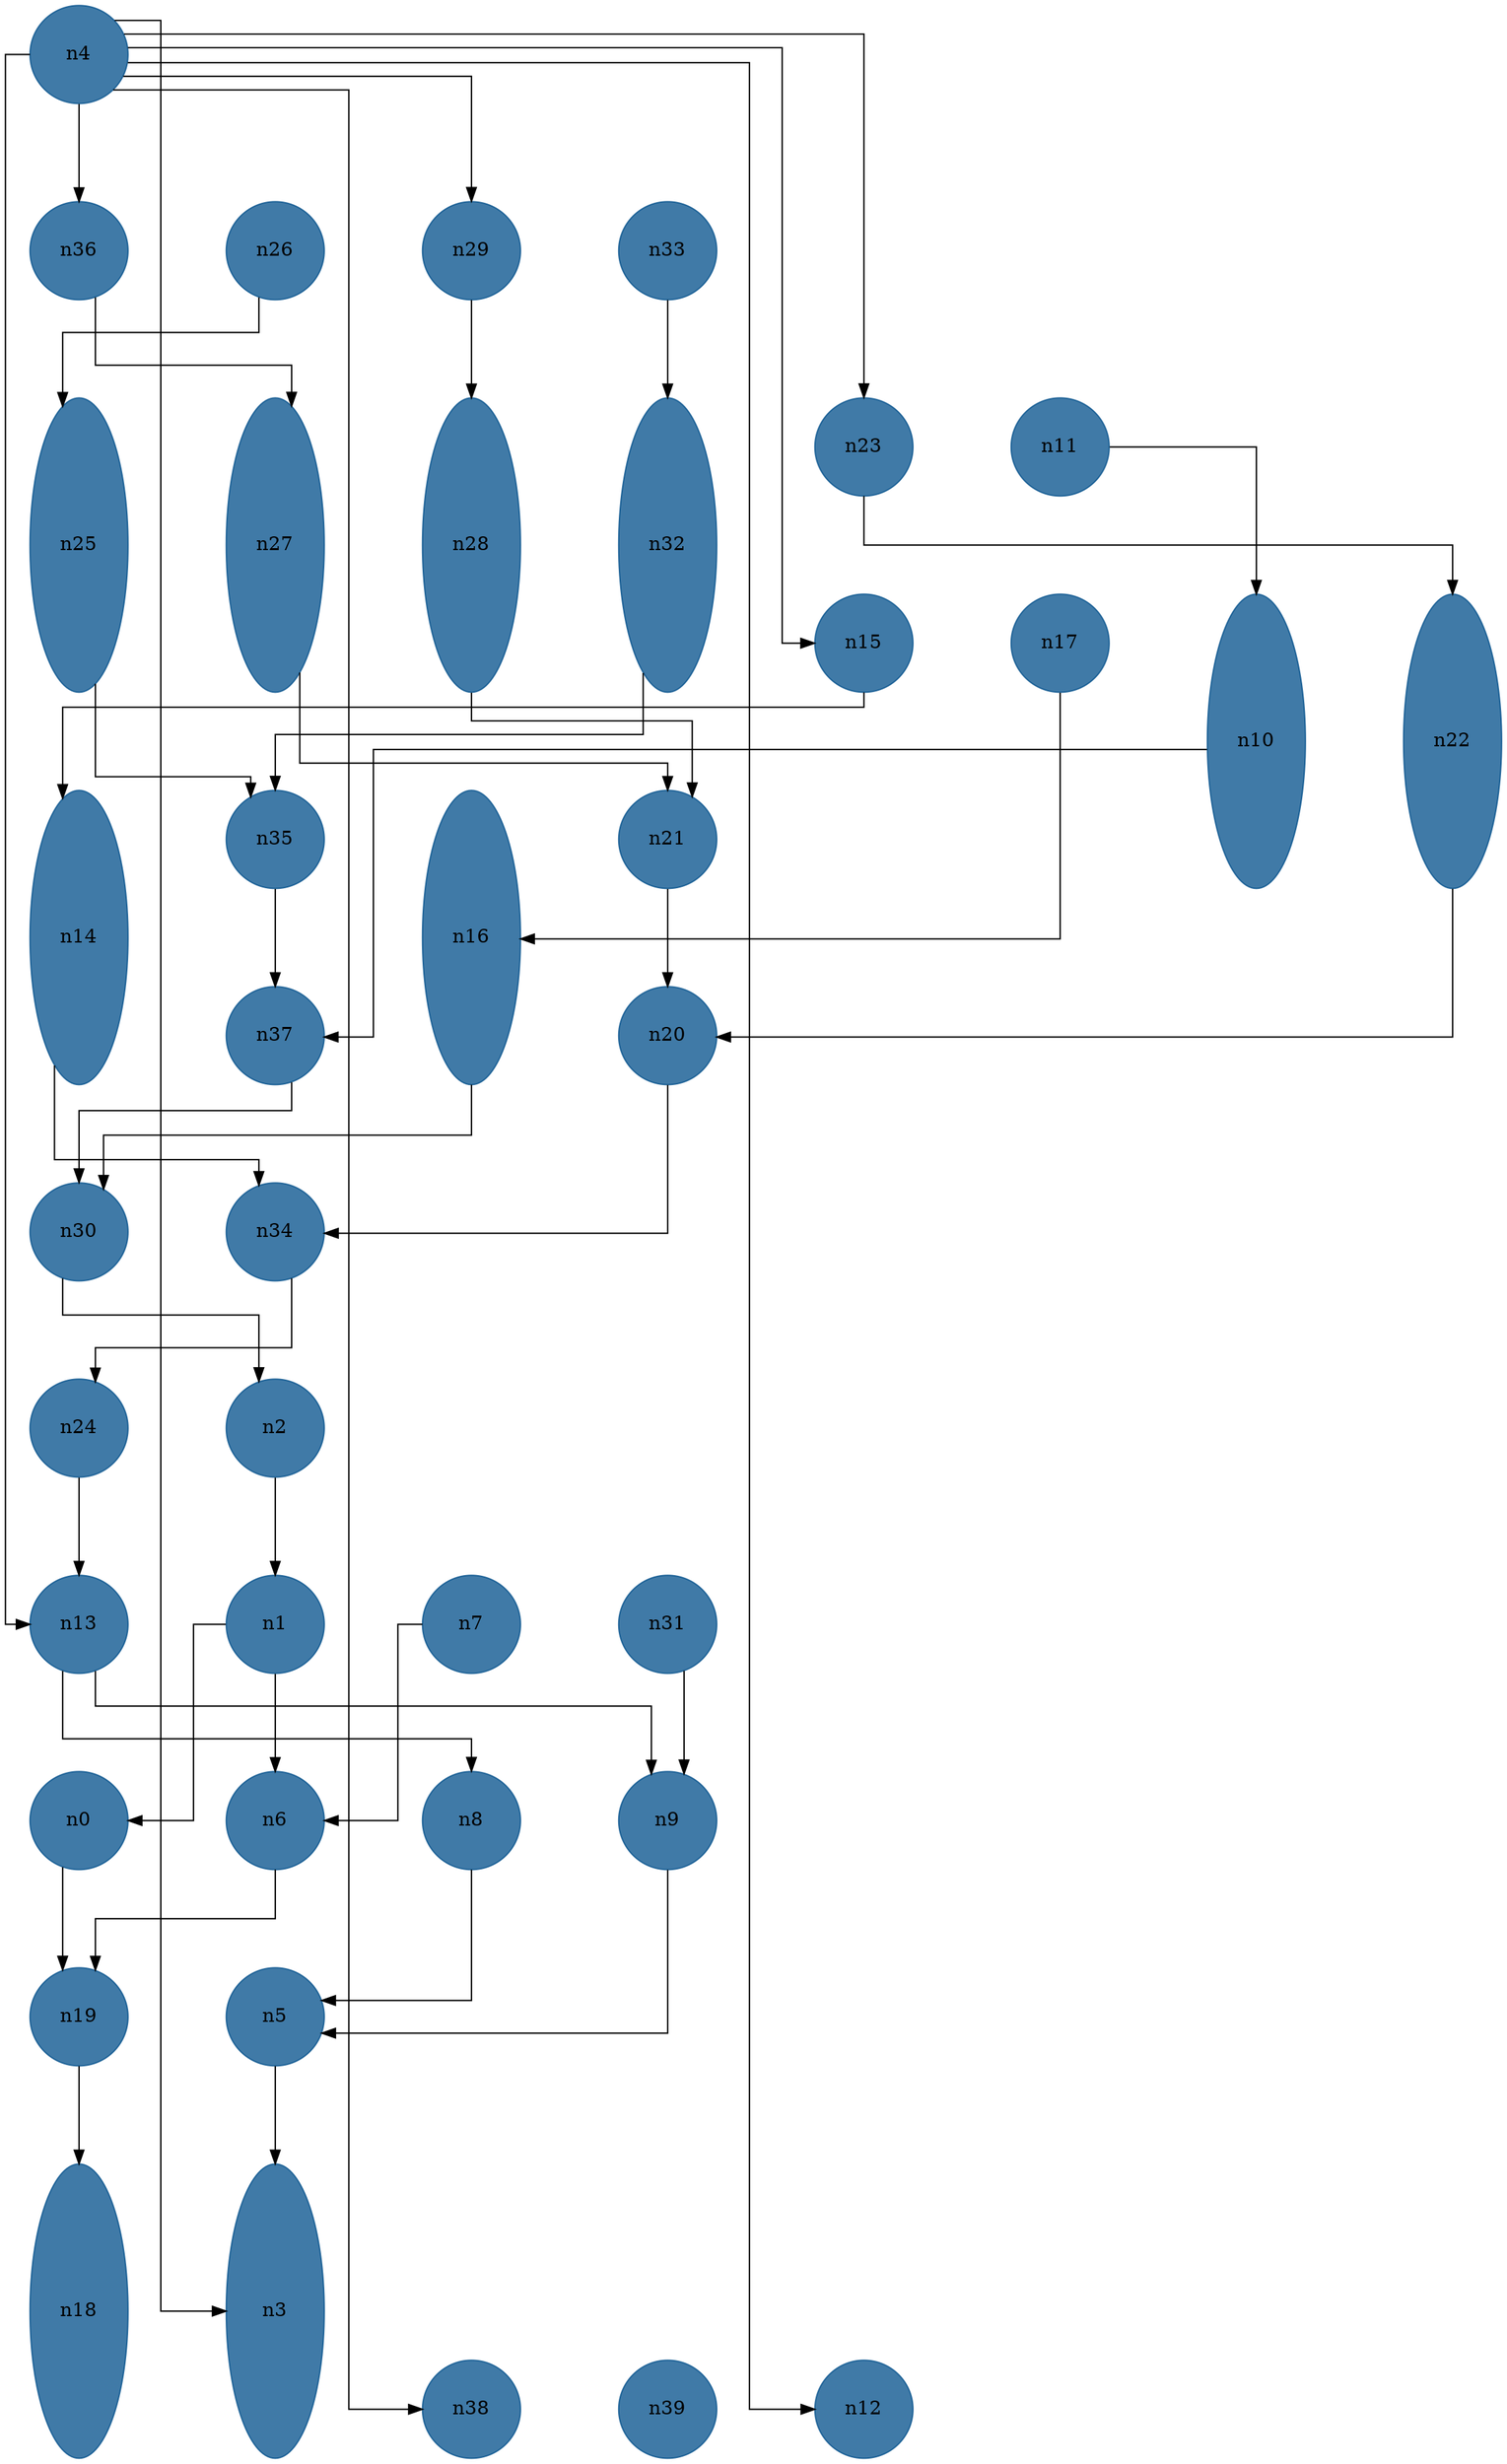 //do not use DOT to generate pdf use NEATO or FDP
digraph{
layout="neato";
splines="ortho";
n4[shape="ellipse", style="filled", color="#004E8ABF", pos="0,26!", height="1", width="1"];
n4 -> n36;
n4 -> n13;
n4 -> n38;
n4 -> n15;
n4 -> n29;
n4 -> n3;
n4 -> n12;
n4 -> n23;
n36[shape="ellipse", style="filled", color="#004E8ABF", pos="0,24!", height="1", width="1"];
n36 -> n27;
n26[shape="ellipse", style="filled", color="#004E8ABF", pos="2,24!", height="1", width="1"];
n26 -> n25;
n29[shape="ellipse", style="filled", color="#004E8ABF", pos="4,24!", height="1", width="1"];
n29 -> n28;
n33[shape="ellipse", style="filled", color="#004E8ABF", pos="6,24!", height="1", width="1"];
n33 -> n32;
n25[shape="ellipse", style="filled", color="#004E8ABF", pos="0,21!", height="3", width="1"];
n25 -> n35;
n27[shape="ellipse", style="filled", color="#004E8ABF", pos="2,21!", height="3", width="1"];
n27 -> n21;
n28[shape="ellipse", style="filled", color="#004E8ABF", pos="4,21!", height="3", width="1"];
n28 -> n21;
n32[shape="ellipse", style="filled", color="#004E8ABF", pos="6,21!", height="3", width="1"];
n32 -> n35;
n23[shape="ellipse", style="filled", color="#004E8ABF", pos="8,22!", height="1", width="1"];
n23 -> n22;
n11[shape="ellipse", style="filled", color="#004E8ABF", pos="10,22!", height="1", width="1"];
n11 -> n10;
n15[shape="ellipse", style="filled", color="#004E8ABF", pos="8,20!", height="1", width="1"];
n15 -> n14;
n17[shape="ellipse", style="filled", color="#004E8ABF", pos="10,20!", height="1", width="1"];
n17 -> n16;
n10[shape="ellipse", style="filled", color="#004E8ABF", pos="12,19!", height="3", width="1"];
n10 -> n37;
n22[shape="ellipse", style="filled", color="#004E8ABF", pos="14,19!", height="3", width="1"];
n22 -> n20;
n14[shape="ellipse", style="filled", color="#004E8ABF", pos="0,17!", height="3", width="1"];
n14 -> n34;
n35[shape="ellipse", style="filled", color="#004E8ABF", pos="2,18!", height="1", width="1"];
n35 -> n37;
n16[shape="ellipse", style="filled", color="#004E8ABF", pos="4,17!", height="3", width="1"];
n16 -> n30;
n21[shape="ellipse", style="filled", color="#004E8ABF", pos="6,18!", height="1", width="1"];
n21 -> n20;
n37[shape="ellipse", style="filled", color="#004E8ABF", pos="2,16!", height="1", width="1"];
n37 -> n30;
n20[shape="ellipse", style="filled", color="#004E8ABF", pos="6,16!", height="1", width="1"];
n20 -> n34;
n30[shape="ellipse", style="filled", color="#004E8ABF", pos="0,14!", height="1", width="1"];
n30 -> n2;
n34[shape="ellipse", style="filled", color="#004E8ABF", pos="2,14!", height="1", width="1"];
n34 -> n24;
n24[shape="ellipse", style="filled", color="#004E8ABF", pos="0,12!", height="1", width="1"];
n24 -> n13;
n2[shape="ellipse", style="filled", color="#004E8ABF", pos="2,12!", height="1", width="1"];
n2 -> n1;
n13[shape="ellipse", style="filled", color="#004E8ABF", pos="0,10!", height="1", width="1"];
n13 -> n8;
n13 -> n9;
n1[shape="ellipse", style="filled", color="#004E8ABF", pos="2,10!", height="1", width="1"];
n1 -> n0;
n1 -> n6;
n7[shape="ellipse", style="filled", color="#004E8ABF", pos="4,10!", height="1", width="1"];
n7 -> n6;
n31[shape="ellipse", style="filled", color="#004E8ABF", pos="6,10!", height="1", width="1"];
n31 -> n9;
n0[shape="ellipse", style="filled", color="#004E8ABF", pos="0,8!", height="1", width="1"];
n0 -> n19;
n6[shape="ellipse", style="filled", color="#004E8ABF", pos="2,8!", height="1", width="1"];
n6 -> n19;
n8[shape="ellipse", style="filled", color="#004E8ABF", pos="4,8!", height="1", width="1"];
n8 -> n5;
n9[shape="ellipse", style="filled", color="#004E8ABF", pos="6,8!", height="1", width="1"];
n9 -> n5;
n19[shape="ellipse", style="filled", color="#004E8ABF", pos="0,6!", height="1", width="1"];
n19 -> n18;
n5[shape="ellipse", style="filled", color="#004E8ABF", pos="2,6!", height="1", width="1"];
n5 -> n3;
n18[shape="ellipse", style="filled", color="#004E8ABF", pos="0,3!", height="3", width="1"];
n3[shape="ellipse", style="filled", color="#004E8ABF", pos="2,3!", height="3", width="1"];
n38[shape="ellipse", style="filled", color="#004E8ABF", pos="4,2!", height="1", width="1"];
n39[shape="ellipse", style="filled", color="#004E8ABF", pos="6,2!", height="1", width="1"];
n12[shape="ellipse", style="filled", color="#004E8ABF", pos="8,2!", height="1", width="1"];
}